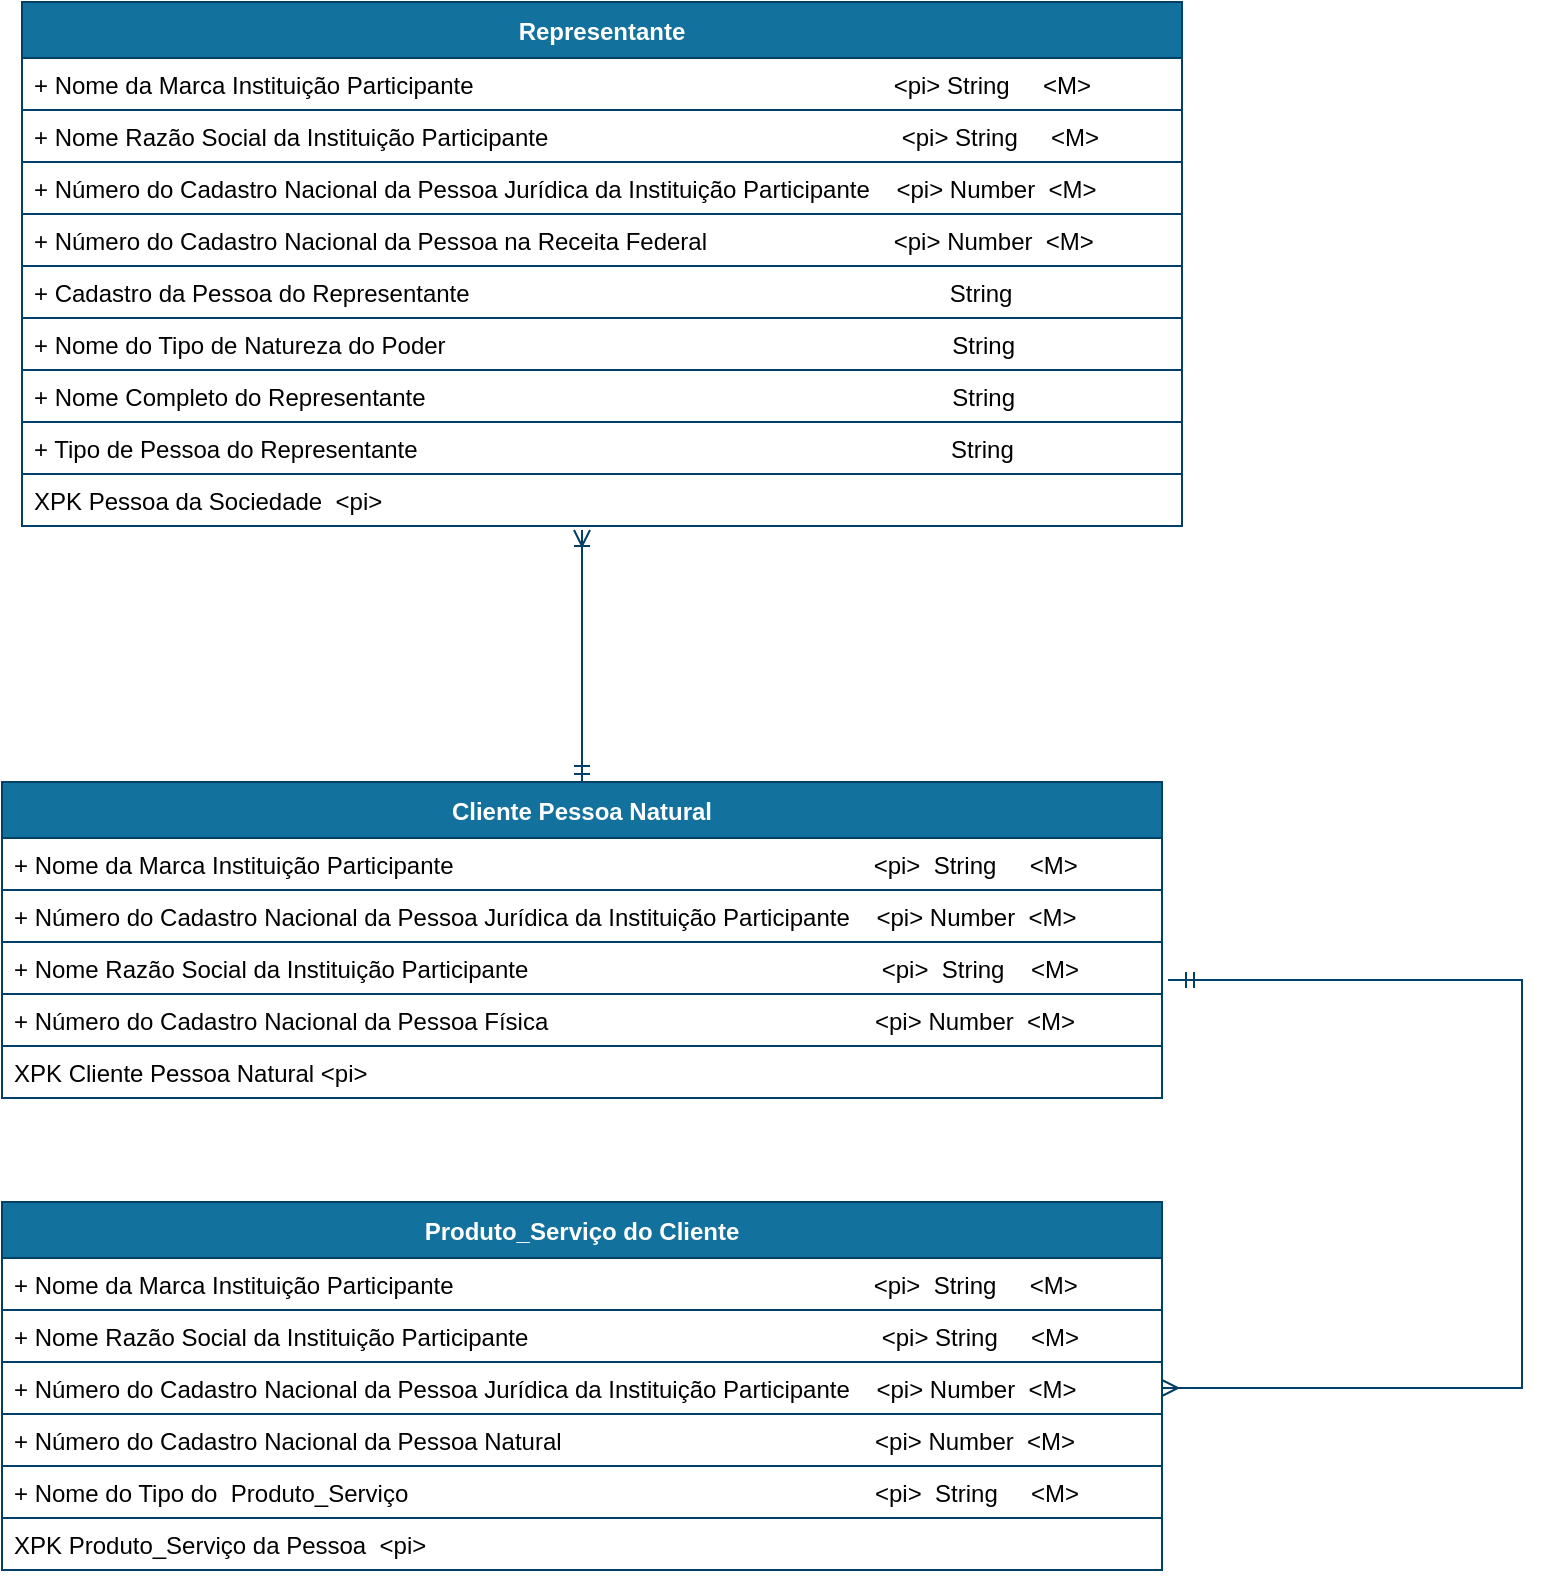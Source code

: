 <mxfile version="14.4.2" type="device"><diagram id="R2lEEEUBdFMjLlhIrx00" name="Identification"><mxGraphModel dx="3220" dy="2122" grid="1" gridSize="10" guides="1" tooltips="1" connect="1" arrows="1" fold="1" page="1" pageScale="1" pageWidth="1169" pageHeight="827" math="0" shadow="0" extFonts="Permanent Marker^https://fonts.googleapis.com/css?family=Permanent+Marker"><root><mxCell id="0"/><mxCell id="1" parent="0"/><mxCell id="N1R-gL4cE6vGFsVNWNO--132" value="Cliente Pessoa Natural" style="swimlane;fontStyle=1;childLayout=stackLayout;horizontal=1;startSize=28;horizontalStack=0;resizeParent=1;resizeParentMax=0;resizeLast=0;collapsible=1;marginBottom=0;rounded=0;shadow=0;comic=0;sketch=0;align=center;html=0;autosize=1;fillColor=#13719E;strokeColor=#003F66;fontColor=#FFFFFF;" parent="1" vertex="1"><mxGeometry x="-2260" y="-1240" width="580" height="158" as="geometry"/></mxCell><mxCell id="N1R-gL4cE6vGFsVNWNO--129" value="+ Nome da Marca Instituição Participante                                                               &lt;pi&gt;  String     &lt;M&gt;" style="text;fillColor=none;align=left;verticalAlign=top;spacingLeft=4;spacingRight=4;overflow=hidden;rotatable=0;points=[[0,0.5],[1,0.5]];portConstraint=eastwest;strokeColor=#003F66;" parent="N1R-gL4cE6vGFsVNWNO--132" vertex="1"><mxGeometry y="28" width="580" height="26" as="geometry"/></mxCell><mxCell id="N1R-gL4cE6vGFsVNWNO--130" value="+ Número do Cadastro Nacional da Pessoa Jurídica da Instituição Participante    &lt;pi&gt; Number  &lt;M&gt;" style="text;fillColor=none;align=left;verticalAlign=top;spacingLeft=4;spacingRight=4;overflow=hidden;rotatable=0;points=[[0,0.5],[1,0.5]];portConstraint=eastwest;strokeColor=#003F66;" parent="N1R-gL4cE6vGFsVNWNO--132" vertex="1"><mxGeometry y="54" width="580" height="26" as="geometry"/></mxCell><mxCell id="N1R-gL4cE6vGFsVNWNO--133" value="+ Nome Razão Social da Instituição Participante                                                     &lt;pi&gt;  String    &lt;M&gt;" style="text;fillColor=none;align=left;verticalAlign=top;spacingLeft=4;spacingRight=4;overflow=hidden;rotatable=0;points=[[0,0.5],[1,0.5]];portConstraint=eastwest;strokeColor=#003F66;" parent="N1R-gL4cE6vGFsVNWNO--132" vertex="1"><mxGeometry y="80" width="580" height="26" as="geometry"/></mxCell><mxCell id="N1R-gL4cE6vGFsVNWNO--137" value="+ Número do Cadastro Nacional da Pessoa Física                                                 &lt;pi&gt; Number  &lt;M&gt;" style="text;fillColor=none;align=left;verticalAlign=top;spacingLeft=4;spacingRight=4;overflow=hidden;rotatable=0;points=[[0,0.5],[1,0.5]];portConstraint=eastwest;strokeColor=#003F66;" parent="N1R-gL4cE6vGFsVNWNO--132" vertex="1"><mxGeometry y="106" width="580" height="26" as="geometry"/></mxCell><mxCell id="668BeqExAvV9DtUiVe7d-3" value="XPK Cliente Pessoa Natural &lt;pi&gt;" style="text;fillColor=none;align=left;verticalAlign=top;spacingLeft=4;spacingRight=4;overflow=hidden;rotatable=0;points=[[0,0.5],[1,0.5]];portConstraint=eastwest;strokeColor=#003F66;" parent="N1R-gL4cE6vGFsVNWNO--132" vertex="1"><mxGeometry y="132" width="580" height="26" as="geometry"/></mxCell><mxCell id="668BeqExAvV9DtUiVe7d-8" value="Representante" style="swimlane;fontStyle=1;childLayout=stackLayout;horizontal=1;startSize=28;horizontalStack=0;resizeParent=1;resizeParentMax=0;resizeLast=0;collapsible=1;marginBottom=0;rounded=0;shadow=0;comic=0;sketch=0;align=center;html=0;autosize=1;fillColor=#13719E;strokeColor=#003F66;fontColor=#FFFFFF;" parent="1" vertex="1"><mxGeometry x="-2250" y="-1630" width="580" height="262" as="geometry"/></mxCell><mxCell id="668BeqExAvV9DtUiVe7d-9" value="+ Nome da Marca Instituição Participante                                                               &lt;pi&gt; String     &lt;M&gt;" style="text;fillColor=none;align=left;verticalAlign=top;spacingLeft=4;spacingRight=4;overflow=hidden;rotatable=0;points=[[0,0.5],[1,0.5]];portConstraint=eastwest;strokeColor=#003F66;" parent="668BeqExAvV9DtUiVe7d-8" vertex="1"><mxGeometry y="28" width="580" height="26" as="geometry"/></mxCell><mxCell id="668BeqExAvV9DtUiVe7d-12" value="+ Nome Razão Social da Instituição Participante                                                     &lt;pi&gt; String     &lt;M&gt;" style="text;fillColor=none;align=left;verticalAlign=top;spacingLeft=4;spacingRight=4;overflow=hidden;rotatable=0;points=[[0,0.5],[1,0.5]];portConstraint=eastwest;strokeColor=#003F66;" parent="668BeqExAvV9DtUiVe7d-8" vertex="1"><mxGeometry y="54" width="580" height="26" as="geometry"/></mxCell><mxCell id="668BeqExAvV9DtUiVe7d-10" value="+ Número do Cadastro Nacional da Pessoa Jurídica da Instituição Participante    &lt;pi&gt; Number  &lt;M&gt;" style="text;fillColor=none;align=left;verticalAlign=top;spacingLeft=4;spacingRight=4;overflow=hidden;rotatable=0;points=[[0,0.5],[1,0.5]];portConstraint=eastwest;strokeColor=#003F66;" parent="668BeqExAvV9DtUiVe7d-8" vertex="1"><mxGeometry y="80" width="580" height="26" as="geometry"/></mxCell><mxCell id="668BeqExAvV9DtUiVe7d-11" value="+ Número do Cadastro Nacional da Pessoa na Receita Federal                            &lt;pi&gt; Number  &lt;M&gt;" style="text;fillColor=none;align=left;verticalAlign=top;spacingLeft=4;spacingRight=4;overflow=hidden;rotatable=0;points=[[0,0.5],[1,0.5]];portConstraint=eastwest;strokeColor=#003F66;" parent="668BeqExAvV9DtUiVe7d-8" vertex="1"><mxGeometry y="106" width="580" height="26" as="geometry"/></mxCell><mxCell id="668BeqExAvV9DtUiVe7d-14" value="+ Cadastro da Pessoa do Representante                                                                        String" style="text;fillColor=none;align=left;verticalAlign=top;spacingLeft=4;spacingRight=4;overflow=hidden;rotatable=0;points=[[0,0.5],[1,0.5]];portConstraint=eastwest;strokeColor=#003F66;" parent="668BeqExAvV9DtUiVe7d-8" vertex="1"><mxGeometry y="132" width="580" height="26" as="geometry"/></mxCell><mxCell id="668BeqExAvV9DtUiVe7d-16" value="+ Nome do Tipo de Natureza do Poder                                                                            String" style="text;fillColor=none;align=left;verticalAlign=top;spacingLeft=4;spacingRight=4;overflow=hidden;rotatable=0;points=[[0,0.5],[1,0.5]];portConstraint=eastwest;strokeColor=#003F66;" parent="668BeqExAvV9DtUiVe7d-8" vertex="1"><mxGeometry y="158" width="580" height="26" as="geometry"/></mxCell><mxCell id="668BeqExAvV9DtUiVe7d-17" value="+ Nome Completo do Representante                                                                               String" style="text;fillColor=none;align=left;verticalAlign=top;spacingLeft=4;spacingRight=4;overflow=hidden;rotatable=0;points=[[0,0.5],[1,0.5]];portConstraint=eastwest;strokeColor=#003F66;" parent="668BeqExAvV9DtUiVe7d-8" vertex="1"><mxGeometry y="184" width="580" height="26" as="geometry"/></mxCell><mxCell id="668BeqExAvV9DtUiVe7d-15" value="+ Tipo de Pessoa do Representante                                                                                String " style="text;fillColor=none;align=left;verticalAlign=top;spacingLeft=4;spacingRight=4;overflow=hidden;rotatable=0;points=[[0,0.5],[1,0.5]];portConstraint=eastwest;strokeColor=#003F66;" parent="668BeqExAvV9DtUiVe7d-8" vertex="1"><mxGeometry y="210" width="580" height="26" as="geometry"/></mxCell><mxCell id="668BeqExAvV9DtUiVe7d-21" value="XPK Pessoa da Sociedade  &lt;pi&gt;" style="text;fillColor=none;align=left;verticalAlign=top;spacingLeft=4;spacingRight=4;overflow=hidden;rotatable=0;points=[[0,0.5],[1,0.5]];portConstraint=eastwest;strokeColor=#003F66;" parent="668BeqExAvV9DtUiVe7d-8" vertex="1"><mxGeometry y="236" width="580" height="26" as="geometry"/></mxCell><mxCell id="668BeqExAvV9DtUiVe7d-50" value="Produto_Serviço do Cliente" style="swimlane;fontStyle=1;childLayout=stackLayout;horizontal=1;startSize=28;horizontalStack=0;resizeParent=1;resizeParentMax=0;resizeLast=0;collapsible=1;marginBottom=0;rounded=0;shadow=0;comic=0;sketch=0;align=center;html=0;autosize=1;fillColor=#13719E;strokeColor=#003F66;fontColor=#FFFFFF;" parent="1" vertex="1"><mxGeometry x="-2260" y="-1030" width="580" height="184" as="geometry"/></mxCell><mxCell id="668BeqExAvV9DtUiVe7d-51" value="+ Nome da Marca Instituição Participante                                                               &lt;pi&gt;  String     &lt;M&gt;" style="text;fillColor=none;align=left;verticalAlign=top;spacingLeft=4;spacingRight=4;overflow=hidden;rotatable=0;points=[[0,0.5],[1,0.5]];portConstraint=eastwest;strokeColor=#003F66;" parent="668BeqExAvV9DtUiVe7d-50" vertex="1"><mxGeometry y="28" width="580" height="26" as="geometry"/></mxCell><mxCell id="668BeqExAvV9DtUiVe7d-52" value="+ Nome Razão Social da Instituição Participante                                                     &lt;pi&gt; String     &lt;M&gt;" style="text;fillColor=none;align=left;verticalAlign=top;spacingLeft=4;spacingRight=4;overflow=hidden;rotatable=0;points=[[0,0.5],[1,0.5]];portConstraint=eastwest;strokeColor=#003F66;" parent="668BeqExAvV9DtUiVe7d-50" vertex="1"><mxGeometry y="54" width="580" height="26" as="geometry"/></mxCell><mxCell id="668BeqExAvV9DtUiVe7d-53" value="+ Número do Cadastro Nacional da Pessoa Jurídica da Instituição Participante    &lt;pi&gt; Number  &lt;M&gt;" style="text;fillColor=none;align=left;verticalAlign=top;spacingLeft=4;spacingRight=4;overflow=hidden;rotatable=0;points=[[0,0.5],[1,0.5]];portConstraint=eastwest;strokeColor=#003F66;" parent="668BeqExAvV9DtUiVe7d-50" vertex="1"><mxGeometry y="80" width="580" height="26" as="geometry"/></mxCell><mxCell id="668BeqExAvV9DtUiVe7d-54" value="+ Número do Cadastro Nacional da Pessoa Natural                                               &lt;pi&gt; Number  &lt;M&gt;" style="text;fillColor=none;align=left;verticalAlign=top;spacingLeft=4;spacingRight=4;overflow=hidden;rotatable=0;points=[[0,0.5],[1,0.5]];portConstraint=eastwest;strokeColor=#003F66;" parent="668BeqExAvV9DtUiVe7d-50" vertex="1"><mxGeometry y="106" width="580" height="26" as="geometry"/></mxCell><mxCell id="668BeqExAvV9DtUiVe7d-56" value="+ Nome do Tipo do  Produto_Serviço                                                                      &lt;pi&gt;  String     &lt;M&gt;" style="text;fillColor=none;align=left;verticalAlign=top;spacingLeft=4;spacingRight=4;overflow=hidden;rotatable=0;points=[[0,0.5],[1,0.5]];portConstraint=eastwest;strokeColor=#003F66;" parent="668BeqExAvV9DtUiVe7d-50" vertex="1"><mxGeometry y="132" width="580" height="26" as="geometry"/></mxCell><mxCell id="668BeqExAvV9DtUiVe7d-61" value="XPK Produto_Serviço da Pessoa  &lt;pi&gt;" style="text;fillColor=none;align=left;verticalAlign=top;spacingLeft=4;spacingRight=4;overflow=hidden;rotatable=0;points=[[0,0.5],[1,0.5]];portConstraint=eastwest;strokeColor=#003F66;" parent="668BeqExAvV9DtUiVe7d-50" vertex="1"><mxGeometry y="158" width="580" height="26" as="geometry"/></mxCell><mxCell id="2O6rdZhypYdfGMprR55s-68" value="" style="edgeStyle=orthogonalEdgeStyle;rounded=0;orthogonalLoop=1;jettySize=auto;html=1;startArrow=ERmandOne;startFill=0;endArrow=ERmany;endFill=0;strokeColor=#003F66;entryX=1;entryY=0.5;entryDx=0;entryDy=0;" parent="1" target="668BeqExAvV9DtUiVe7d-53" edge="1"><mxGeometry relative="1" as="geometry"><mxPoint x="-1660" y="-1141" as="sourcePoint"/><mxPoint x="-1500" y="-1141" as="targetPoint"/><Array as="points"><mxPoint x="-1677" y="-1141"/><mxPoint x="-1500" y="-1141"/><mxPoint x="-1500" y="-937"/></Array></mxGeometry></mxCell><mxCell id="2O6rdZhypYdfGMprR55s-74" value="" style="edgeStyle=orthogonalEdgeStyle;rounded=0;orthogonalLoop=1;jettySize=auto;html=1;startArrow=ERmandOne;startFill=0;endArrow=ERoneToMany;endFill=0;strokeColor=#003F66;" parent="1" source="N1R-gL4cE6vGFsVNWNO--132" edge="1"><mxGeometry relative="1" as="geometry"><mxPoint x="-872.68" y="-829.66" as="sourcePoint"/><mxPoint x="-1970" y="-1366" as="targetPoint"/><Array as="points"><mxPoint x="-1970" y="-1366"/></Array></mxGeometry></mxCell></root></mxGraphModel></diagram></mxfile>